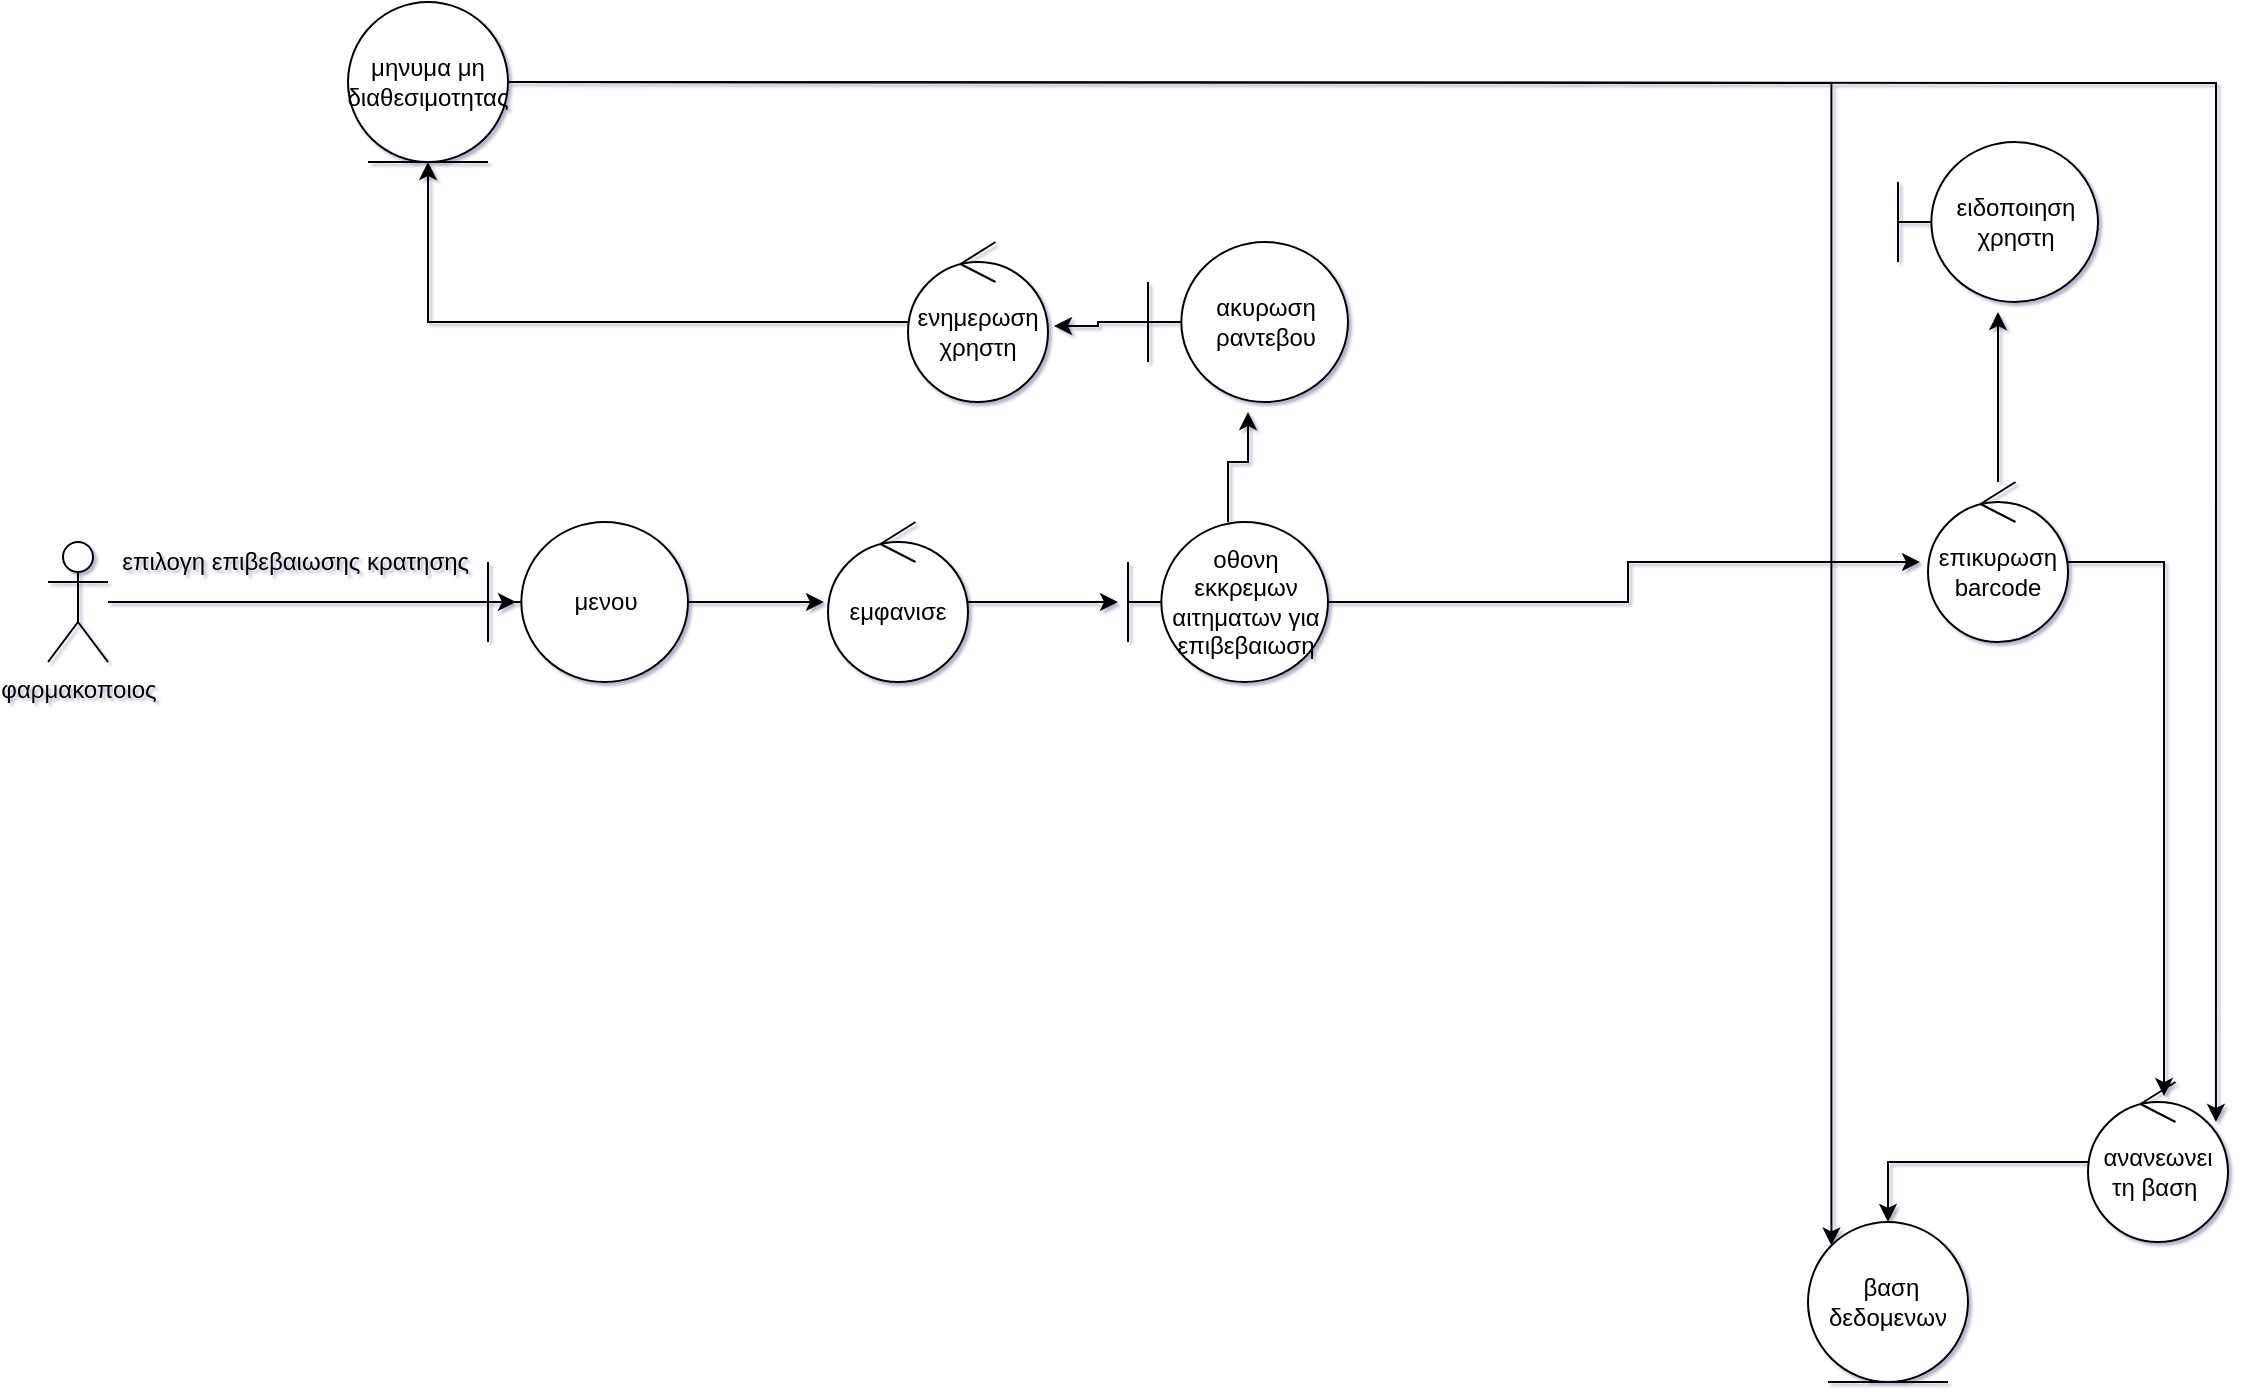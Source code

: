 <mxfile version="16.5.1" type="device"><diagram id="ohgijN9wQuNW59UP842y" name="Page-1"><mxGraphModel dx="1296" dy="1008" grid="1" gridSize="10" guides="1" tooltips="1" connect="1" arrows="1" fold="1" page="1" pageScale="1" pageWidth="850" pageHeight="1100" math="0" shadow="1"><root><mxCell id="0"/><mxCell id="1" parent="0"/><mxCell id="uL3chlD5psVukOtj2D0N-7" style="edgeStyle=orthogonalEdgeStyle;rounded=0;orthogonalLoop=1;jettySize=auto;html=1;entryX=0.14;entryY=0.5;entryDx=0;entryDy=0;entryPerimeter=0;" parent="1" source="uL3chlD5psVukOtj2D0N-1" target="uL3chlD5psVukOtj2D0N-5" edge="1"><mxGeometry relative="1" as="geometry"/></mxCell><mxCell id="uL3chlD5psVukOtj2D0N-1" value="φαρμακοποιος" style="shape=umlActor;verticalLabelPosition=bottom;verticalAlign=top;html=1;" parent="1" vertex="1"><mxGeometry x="30" y="390" width="30" height="60" as="geometry"/></mxCell><mxCell id="uL3chlD5psVukOtj2D0N-11" style="edgeStyle=orthogonalEdgeStyle;rounded=0;orthogonalLoop=1;jettySize=auto;html=1;entryX=-0.029;entryY=0.5;entryDx=0;entryDy=0;entryPerimeter=0;" parent="1" source="uL3chlD5psVukOtj2D0N-5" target="uL3chlD5psVukOtj2D0N-10" edge="1"><mxGeometry relative="1" as="geometry"/></mxCell><mxCell id="uL3chlD5psVukOtj2D0N-5" value="μενου" style="shape=umlBoundary;whiteSpace=wrap;html=1;" parent="1" vertex="1"><mxGeometry x="250" y="380" width="100" height="80" as="geometry"/></mxCell><mxCell id="uL3chlD5psVukOtj2D0N-8" value="επιλογη επιβεβαιωσης κρατησης&amp;nbsp;" style="text;html=1;align=center;verticalAlign=middle;resizable=0;points=[];autosize=1;strokeColor=none;fillColor=none;" parent="1" vertex="1"><mxGeometry x="60" y="390" width="190" height="20" as="geometry"/></mxCell><mxCell id="uL3chlD5psVukOtj2D0N-14" style="edgeStyle=orthogonalEdgeStyle;rounded=0;orthogonalLoop=1;jettySize=auto;html=1;entryX=-0.05;entryY=0.5;entryDx=0;entryDy=0;entryPerimeter=0;" parent="1" source="uL3chlD5psVukOtj2D0N-10" target="uL3chlD5psVukOtj2D0N-13" edge="1"><mxGeometry relative="1" as="geometry"/></mxCell><mxCell id="uL3chlD5psVukOtj2D0N-10" value="εμφανισε" style="ellipse;shape=umlControl;whiteSpace=wrap;html=1;" parent="1" vertex="1"><mxGeometry x="420" y="380" width="70" height="80" as="geometry"/></mxCell><mxCell id="uL3chlD5psVukOtj2D0N-17" style="edgeStyle=orthogonalEdgeStyle;rounded=0;orthogonalLoop=1;jettySize=auto;html=1;entryX=0.5;entryY=1.063;entryDx=0;entryDy=0;entryPerimeter=0;" parent="1" source="uL3chlD5psVukOtj2D0N-13" target="uL3chlD5psVukOtj2D0N-15" edge="1"><mxGeometry relative="1" as="geometry"/></mxCell><mxCell id="uL3chlD5psVukOtj2D0N-24" style="edgeStyle=orthogonalEdgeStyle;rounded=0;orthogonalLoop=1;jettySize=auto;html=1;entryX=-0.057;entryY=0.5;entryDx=0;entryDy=0;entryPerimeter=0;" parent="1" source="uL3chlD5psVukOtj2D0N-13" target="uL3chlD5psVukOtj2D0N-23" edge="1"><mxGeometry relative="1" as="geometry"/></mxCell><mxCell id="uL3chlD5psVukOtj2D0N-13" value="οθονη εκκρεμων αιτηματων για επιβεβαιωση" style="shape=umlBoundary;whiteSpace=wrap;html=1;" parent="1" vertex="1"><mxGeometry x="570" y="380" width="100" height="80" as="geometry"/></mxCell><mxCell id="uL3chlD5psVukOtj2D0N-19" style="edgeStyle=orthogonalEdgeStyle;rounded=0;orthogonalLoop=1;jettySize=auto;html=1;entryX=1.043;entryY=0.525;entryDx=0;entryDy=0;entryPerimeter=0;" parent="1" source="uL3chlD5psVukOtj2D0N-15" target="uL3chlD5psVukOtj2D0N-18" edge="1"><mxGeometry relative="1" as="geometry"/></mxCell><mxCell id="uL3chlD5psVukOtj2D0N-15" value="ακυρωση ραντεβου" style="shape=umlBoundary;whiteSpace=wrap;html=1;" parent="1" vertex="1"><mxGeometry x="580" y="240" width="100" height="80" as="geometry"/></mxCell><mxCell id="uL3chlD5psVukOtj2D0N-22" style="edgeStyle=orthogonalEdgeStyle;rounded=0;orthogonalLoop=1;jettySize=auto;html=1;entryX=0.5;entryY=1;entryDx=0;entryDy=0;" parent="1" source="uL3chlD5psVukOtj2D0N-18" target="9AS_tw8RP0wl3YtHuZtO-8" edge="1"><mxGeometry relative="1" as="geometry"><mxPoint x="160" y="220" as="targetPoint"/></mxGeometry></mxCell><mxCell id="uL3chlD5psVukOtj2D0N-18" value="ενημερωση χρηστη" style="ellipse;shape=umlControl;whiteSpace=wrap;html=1;" parent="1" vertex="1"><mxGeometry x="460" y="240" width="70" height="80" as="geometry"/></mxCell><mxCell id="uL3chlD5psVukOtj2D0N-36" style="edgeStyle=orthogonalEdgeStyle;rounded=0;orthogonalLoop=1;jettySize=auto;html=1;entryX=0;entryY=0;entryDx=0;entryDy=0;" parent="1" target="uL3chlD5psVukOtj2D0N-26" edge="1"><mxGeometry relative="1" as="geometry"><mxPoint x="260" y="160" as="sourcePoint"/></mxGeometry></mxCell><mxCell id="9AS_tw8RP0wl3YtHuZtO-7" style="edgeStyle=orthogonalEdgeStyle;rounded=0;orthogonalLoop=1;jettySize=auto;html=1;entryX=0.914;entryY=0.25;entryDx=0;entryDy=0;entryPerimeter=0;" edge="1" parent="1" target="9AS_tw8RP0wl3YtHuZtO-1"><mxGeometry relative="1" as="geometry"><mxPoint x="1152" y="650" as="targetPoint"/><mxPoint x="260" y="160" as="sourcePoint"/></mxGeometry></mxCell><mxCell id="uL3chlD5psVukOtj2D0N-27" style="edgeStyle=orthogonalEdgeStyle;rounded=0;orthogonalLoop=1;jettySize=auto;html=1;entryX=0.5;entryY=0;entryDx=0;entryDy=0;startArrow=none;" parent="1" source="9AS_tw8RP0wl3YtHuZtO-1" target="uL3chlD5psVukOtj2D0N-26" edge="1"><mxGeometry relative="1" as="geometry"/></mxCell><mxCell id="uL3chlD5psVukOtj2D0N-39" style="edgeStyle=orthogonalEdgeStyle;rounded=0;orthogonalLoop=1;jettySize=auto;html=1;entryX=0.5;entryY=1.063;entryDx=0;entryDy=0;entryPerimeter=0;" parent="1" source="uL3chlD5psVukOtj2D0N-23" target="uL3chlD5psVukOtj2D0N-38" edge="1"><mxGeometry relative="1" as="geometry"/></mxCell><mxCell id="9AS_tw8RP0wl3YtHuZtO-4" style="edgeStyle=orthogonalEdgeStyle;rounded=0;orthogonalLoop=1;jettySize=auto;html=1;entryX=0.543;entryY=0.088;entryDx=0;entryDy=0;entryPerimeter=0;" edge="1" parent="1" source="uL3chlD5psVukOtj2D0N-23" target="9AS_tw8RP0wl3YtHuZtO-1"><mxGeometry relative="1" as="geometry"/></mxCell><mxCell id="uL3chlD5psVukOtj2D0N-23" value="επικυρωση barcode" style="ellipse;shape=umlControl;whiteSpace=wrap;html=1;" parent="1" vertex="1"><mxGeometry x="970" y="360" width="70" height="80" as="geometry"/></mxCell><mxCell id="uL3chlD5psVukOtj2D0N-26" value="&amp;nbsp;βαση δεδομενων" style="ellipse;shape=umlEntity;whiteSpace=wrap;html=1;" parent="1" vertex="1"><mxGeometry x="910" y="730" width="80" height="80" as="geometry"/></mxCell><mxCell id="uL3chlD5psVukOtj2D0N-38" value="ειδοποιηση χρηστη" style="shape=umlBoundary;whiteSpace=wrap;html=1;" parent="1" vertex="1"><mxGeometry x="955" y="190" width="100" height="80" as="geometry"/></mxCell><mxCell id="9AS_tw8RP0wl3YtHuZtO-1" value="ανανεωνει τη βαση&amp;nbsp;" style="ellipse;shape=umlControl;whiteSpace=wrap;html=1;" vertex="1" parent="1"><mxGeometry x="1050" y="660" width="70" height="80" as="geometry"/></mxCell><mxCell id="9AS_tw8RP0wl3YtHuZtO-8" value="μηνυμα μη διαθεσιμοτητας" style="ellipse;shape=umlEntity;whiteSpace=wrap;html=1;" vertex="1" parent="1"><mxGeometry x="180" y="120" width="80" height="80" as="geometry"/></mxCell></root></mxGraphModel></diagram></mxfile>